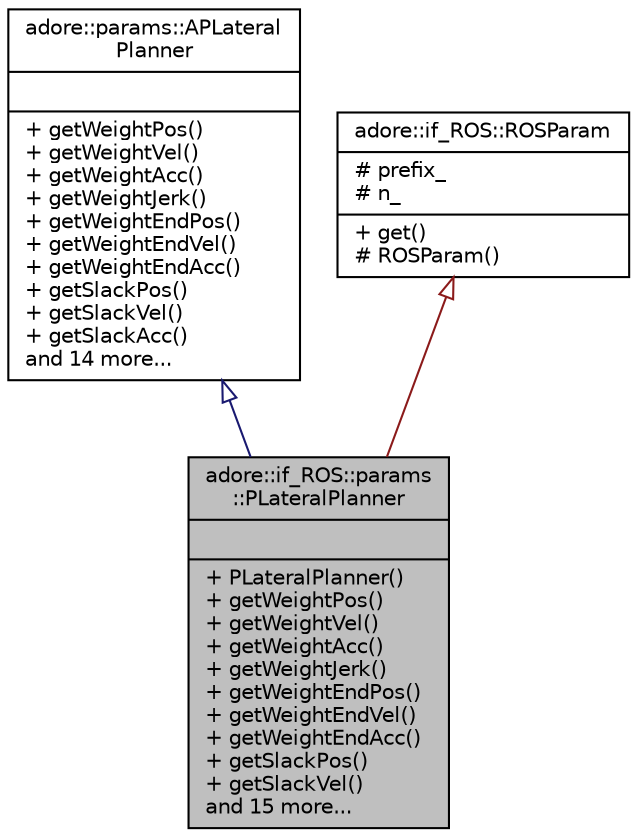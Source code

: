 digraph "adore::if_ROS::params::PLateralPlanner"
{
 // LATEX_PDF_SIZE
  edge [fontname="Helvetica",fontsize="10",labelfontname="Helvetica",labelfontsize="10"];
  node [fontname="Helvetica",fontsize="10",shape=record];
  Node1 [label="{adore::if_ROS::params\l::PLateralPlanner\n||+ PLateralPlanner()\l+ getWeightPos()\l+ getWeightVel()\l+ getWeightAcc()\l+ getWeightJerk()\l+ getWeightEndPos()\l+ getWeightEndVel()\l+ getWeightEndAcc()\l+ getSlackPos()\l+ getSlackVel()\land 15 more...\l}",height=0.2,width=0.4,color="black", fillcolor="grey75", style="filled", fontcolor="black",tooltip=" "];
  Node2 -> Node1 [dir="back",color="midnightblue",fontsize="10",style="solid",arrowtail="onormal",fontname="Helvetica"];
  Node2 [label="{adore::params::APLateral\lPlanner\n||+ getWeightPos()\l+ getWeightVel()\l+ getWeightAcc()\l+ getWeightJerk()\l+ getWeightEndPos()\l+ getWeightEndVel()\l+ getWeightEndAcc()\l+ getSlackPos()\l+ getSlackVel()\l+ getSlackAcc()\land 14 more...\l}",height=0.2,width=0.4,color="black", fillcolor="white", style="filled",URL="$classadore_1_1params_1_1APLateralPlanner.html",tooltip="abstract class containing parameters related to configuring the lateral planner"];
  Node3 -> Node1 [dir="back",color="firebrick4",fontsize="10",style="solid",arrowtail="onormal",fontname="Helvetica"];
  Node3 [label="{adore::if_ROS::ROSParam\n|# prefix_\l# n_\l|+ get()\l# ROSParam()\l}",height=0.2,width=0.4,color="black", fillcolor="white", style="filled",URL="$classadore_1_1if__ROS_1_1ROSParam.html",tooltip=" "];
}
